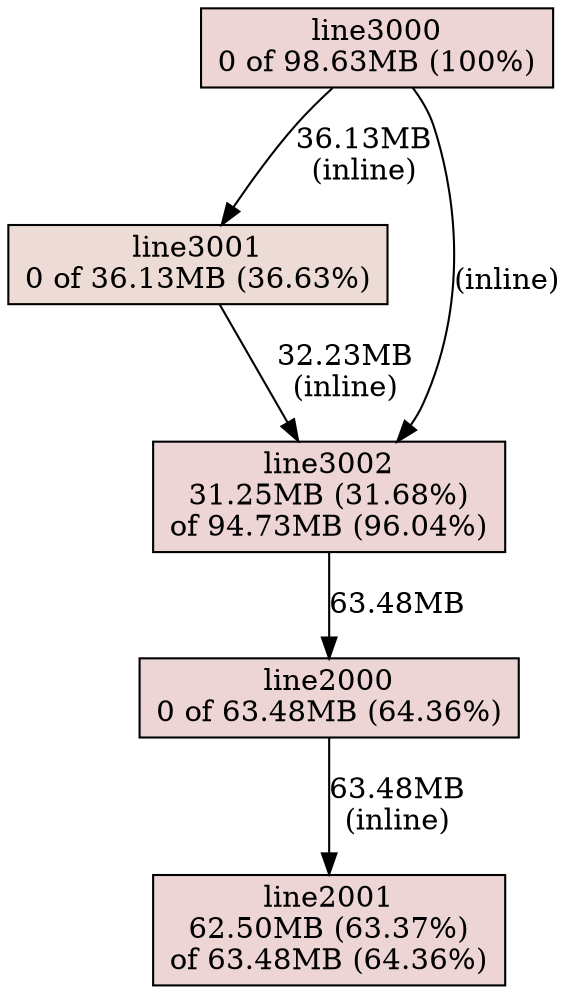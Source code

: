 digraph "pprof.head_alloc.flat.alloc_space.dot" {
node [style=filled];
"5RHzasWUM0m-4tJYV9jcQMA" [label="line3000\n0 of 98.63MB (100%)\n",fillcolor="#edd5d5",bordercolor="#c54646",shape="rectangle"];
"8WWS3Do5FuK-gL20JfebdeO" [label="line3001\n0 of 36.13MB (36.63%)​",fillcolor="#eddbd5",bordercolor="#b21600",shape="rectangle"];
"6Hrzq1MWLmu-cDZT6oxsNqm" [label="​​line3​002\n31.25MB (31.68%)\nof 94.73MB (96.04%)\n",fillcolor="#edd5d5",bordercolor="#c54646",shape="rectangle"];
"5ZxPKjA7ewy-honxnl10zYa" [label="line2000\n0 of 63.48MB (64.36%)\n",fillcolor="#edd5d5",bordercolor="#c54646",shape="rectangle"];
"82EV2ChxjUK-6J7mRHnVzqs" [label="​​line2001\n62.50MB (63.37%)\nof 63.48MB (64.36%)\n",fillcolor="#edd5d5",bordercolor="#c54646",shape="rectangle"];
"5RHzasWUM0m-4tJYV9jcQMA" -> "6Hrzq1MWLmu-cDZT6oxsNqm" [label="\n(inline)\n"];
"5RHzasWUM0m-4tJYV9jcQMA" -> "8WWS3Do5FuK-gL20JfebdeO" [label="36.13MB\n(inline)\n"];
"8WWS3Do5FuK-gL20JfebdeO" -> "6Hrzq1MWLmu-cDZT6oxsNqm" [label="32.23MB\n(inline)\n"];
"6Hrzq1MWLmu-cDZT6oxsNqm" -> "5ZxPKjA7ewy-honxnl10zYa" [label="63.48MB"];
"5ZxPKjA7ewy-honxnl10zYa" -> "82EV2ChxjUK-6J7mRHnVzqs" [label="63.48MB\n(inline)\n"];
}
